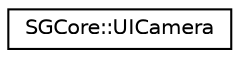 digraph "Graphical Class Hierarchy"
{
 // LATEX_PDF_SIZE
  edge [fontname="Helvetica",fontsize="10",labelfontname="Helvetica",labelfontsize="10"];
  node [fontname="Helvetica",fontsize="10",shape=record];
  rankdir="LR";
  Node0 [label="SGCore::UICamera",height=0.2,width=0.4,color="black", fillcolor="white", style="filled",URL="$classSGCore_1_1UICamera.html",tooltip=" "];
}
